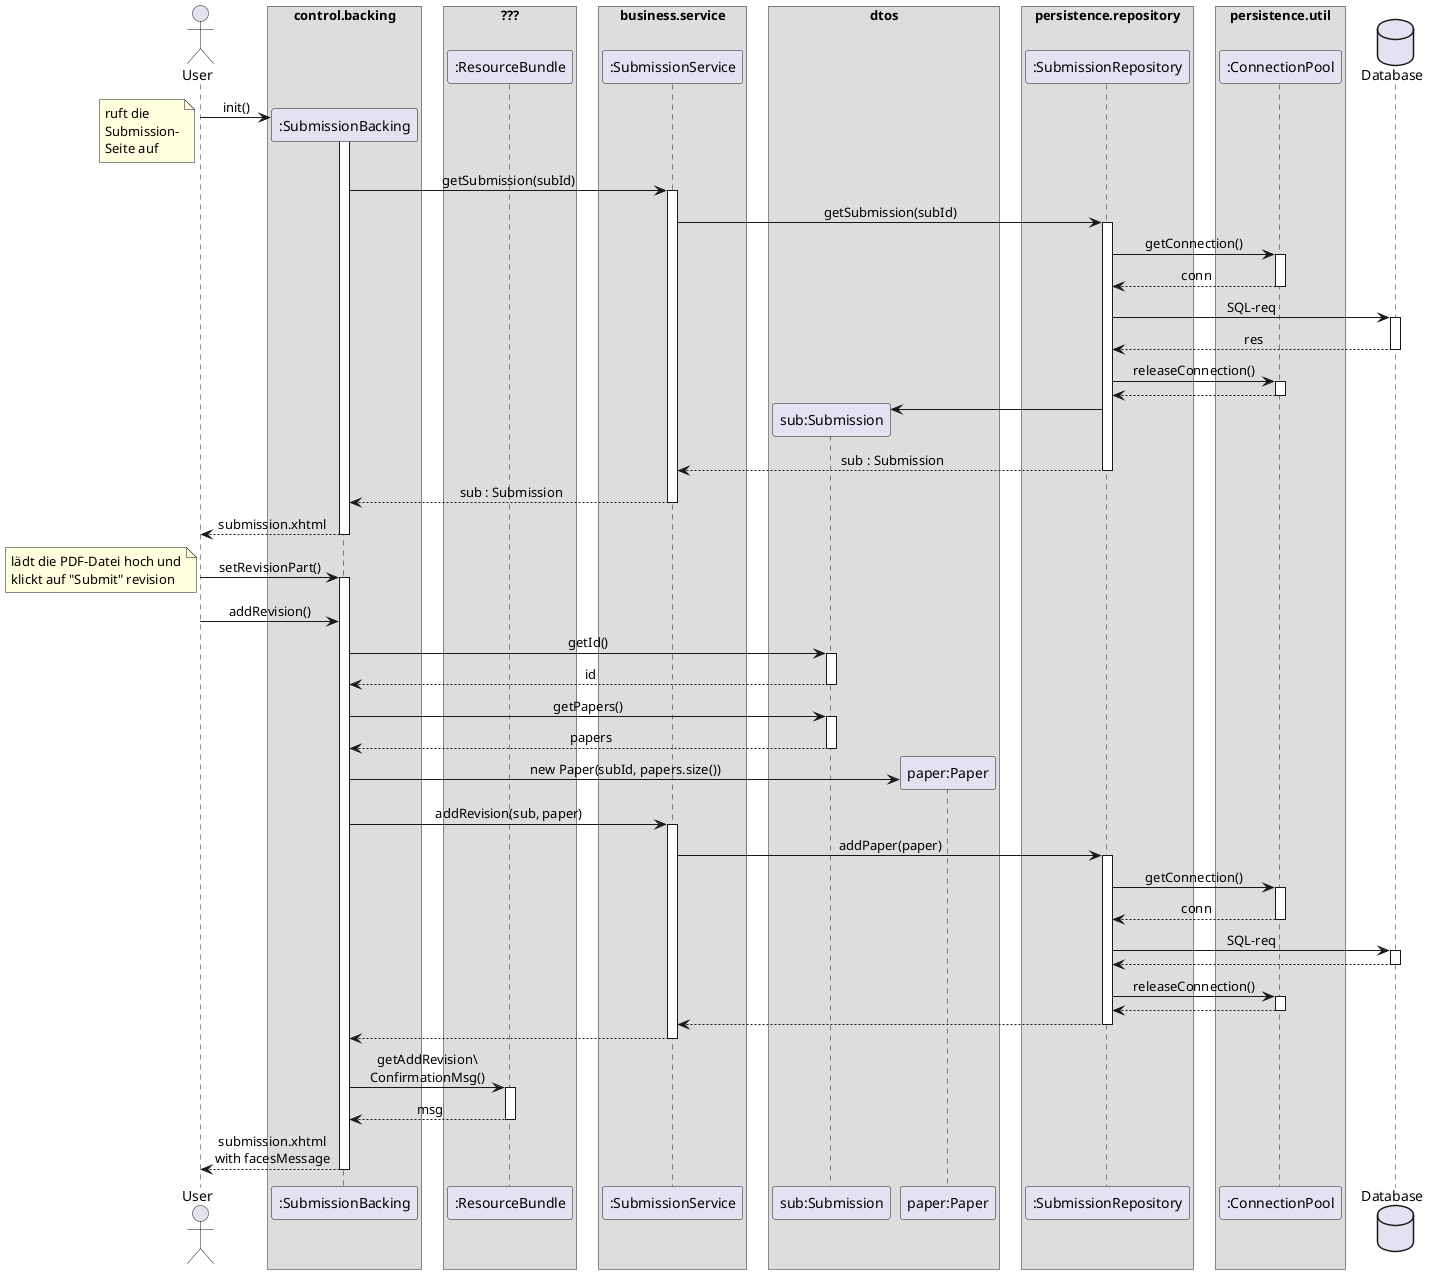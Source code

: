 @startuml
'https://plantuml.com/sequence-diagram

'!theme aws-orange
skinparam sequenceMessageAlign center
skinparam BoxPadding 10
'autonumber
'autoactivate on
'hide footbox

actor User as user

box "control.backing"
    participant ":SubmissionBacking" as subBacking
end box
box "???"
    participant ":ResourceBundle" as rscBundle
end box
box "business.service"
    participant ":SubmissionService" as subService
end box
box "dtos"
    participant "sub:Submission" as sub
    participant "paper:Paper" as paper
end box
box persistence.repository
    participant ":SubmissionRepository" as subRepo
end box
box persistence.util
    participant ":ConnectionPool" as connPool
end box
database "Database" as db

user -> subBacking ** : init()
note left
    ruft die
    Submission-
    Seite auf
end note
activate subBacking
    subBacking -> subService : getSubmission(subId)
    activate subService
        subService -> subRepo : getSubmission(subId)
        activate subRepo
            subRepo -> connPool : getConnection()
            activate connPool
            return conn
            subRepo -> db : SQL-req
            activate db
            return res
            subRepo -> connPool : releaseConnection()
            activate connPool
            return
            create sub
            subRepo -> sub
        return sub : Submission
    return sub : Submission
return submission.xhtml

user -> subBacking : setRevisionPart()
activate subBacking
    note left
        lädt die PDF-Datei hoch und
        klickt auf "Submit" revision
    end note
    user -> subBacking : addRevision()
    subBacking -> sub : getId()
    activate sub
    return id
    subBacking -> sub : getPapers()
    activate sub
    return papers

    subBacking -> paper ** : new Paper(subId, papers.size())

    subBacking -> subService : addRevision(sub, paper)
    activate subService
        subService -> subRepo : addPaper(paper)
        activate subRepo
            subRepo -> connPool : getConnection()
            activate connPool
            return conn
            subRepo -> db : SQL-req
            activate db
            return
            subRepo -> connPool : releaseConnection()
            activate connPool
            return
        return
    return

    subBacking -> rscBundle : getAddRevision\\\nConfirmationMsg()
    activate rscBundle
    return msg

return submission.xhtml\nwith facesMessage




@enduml